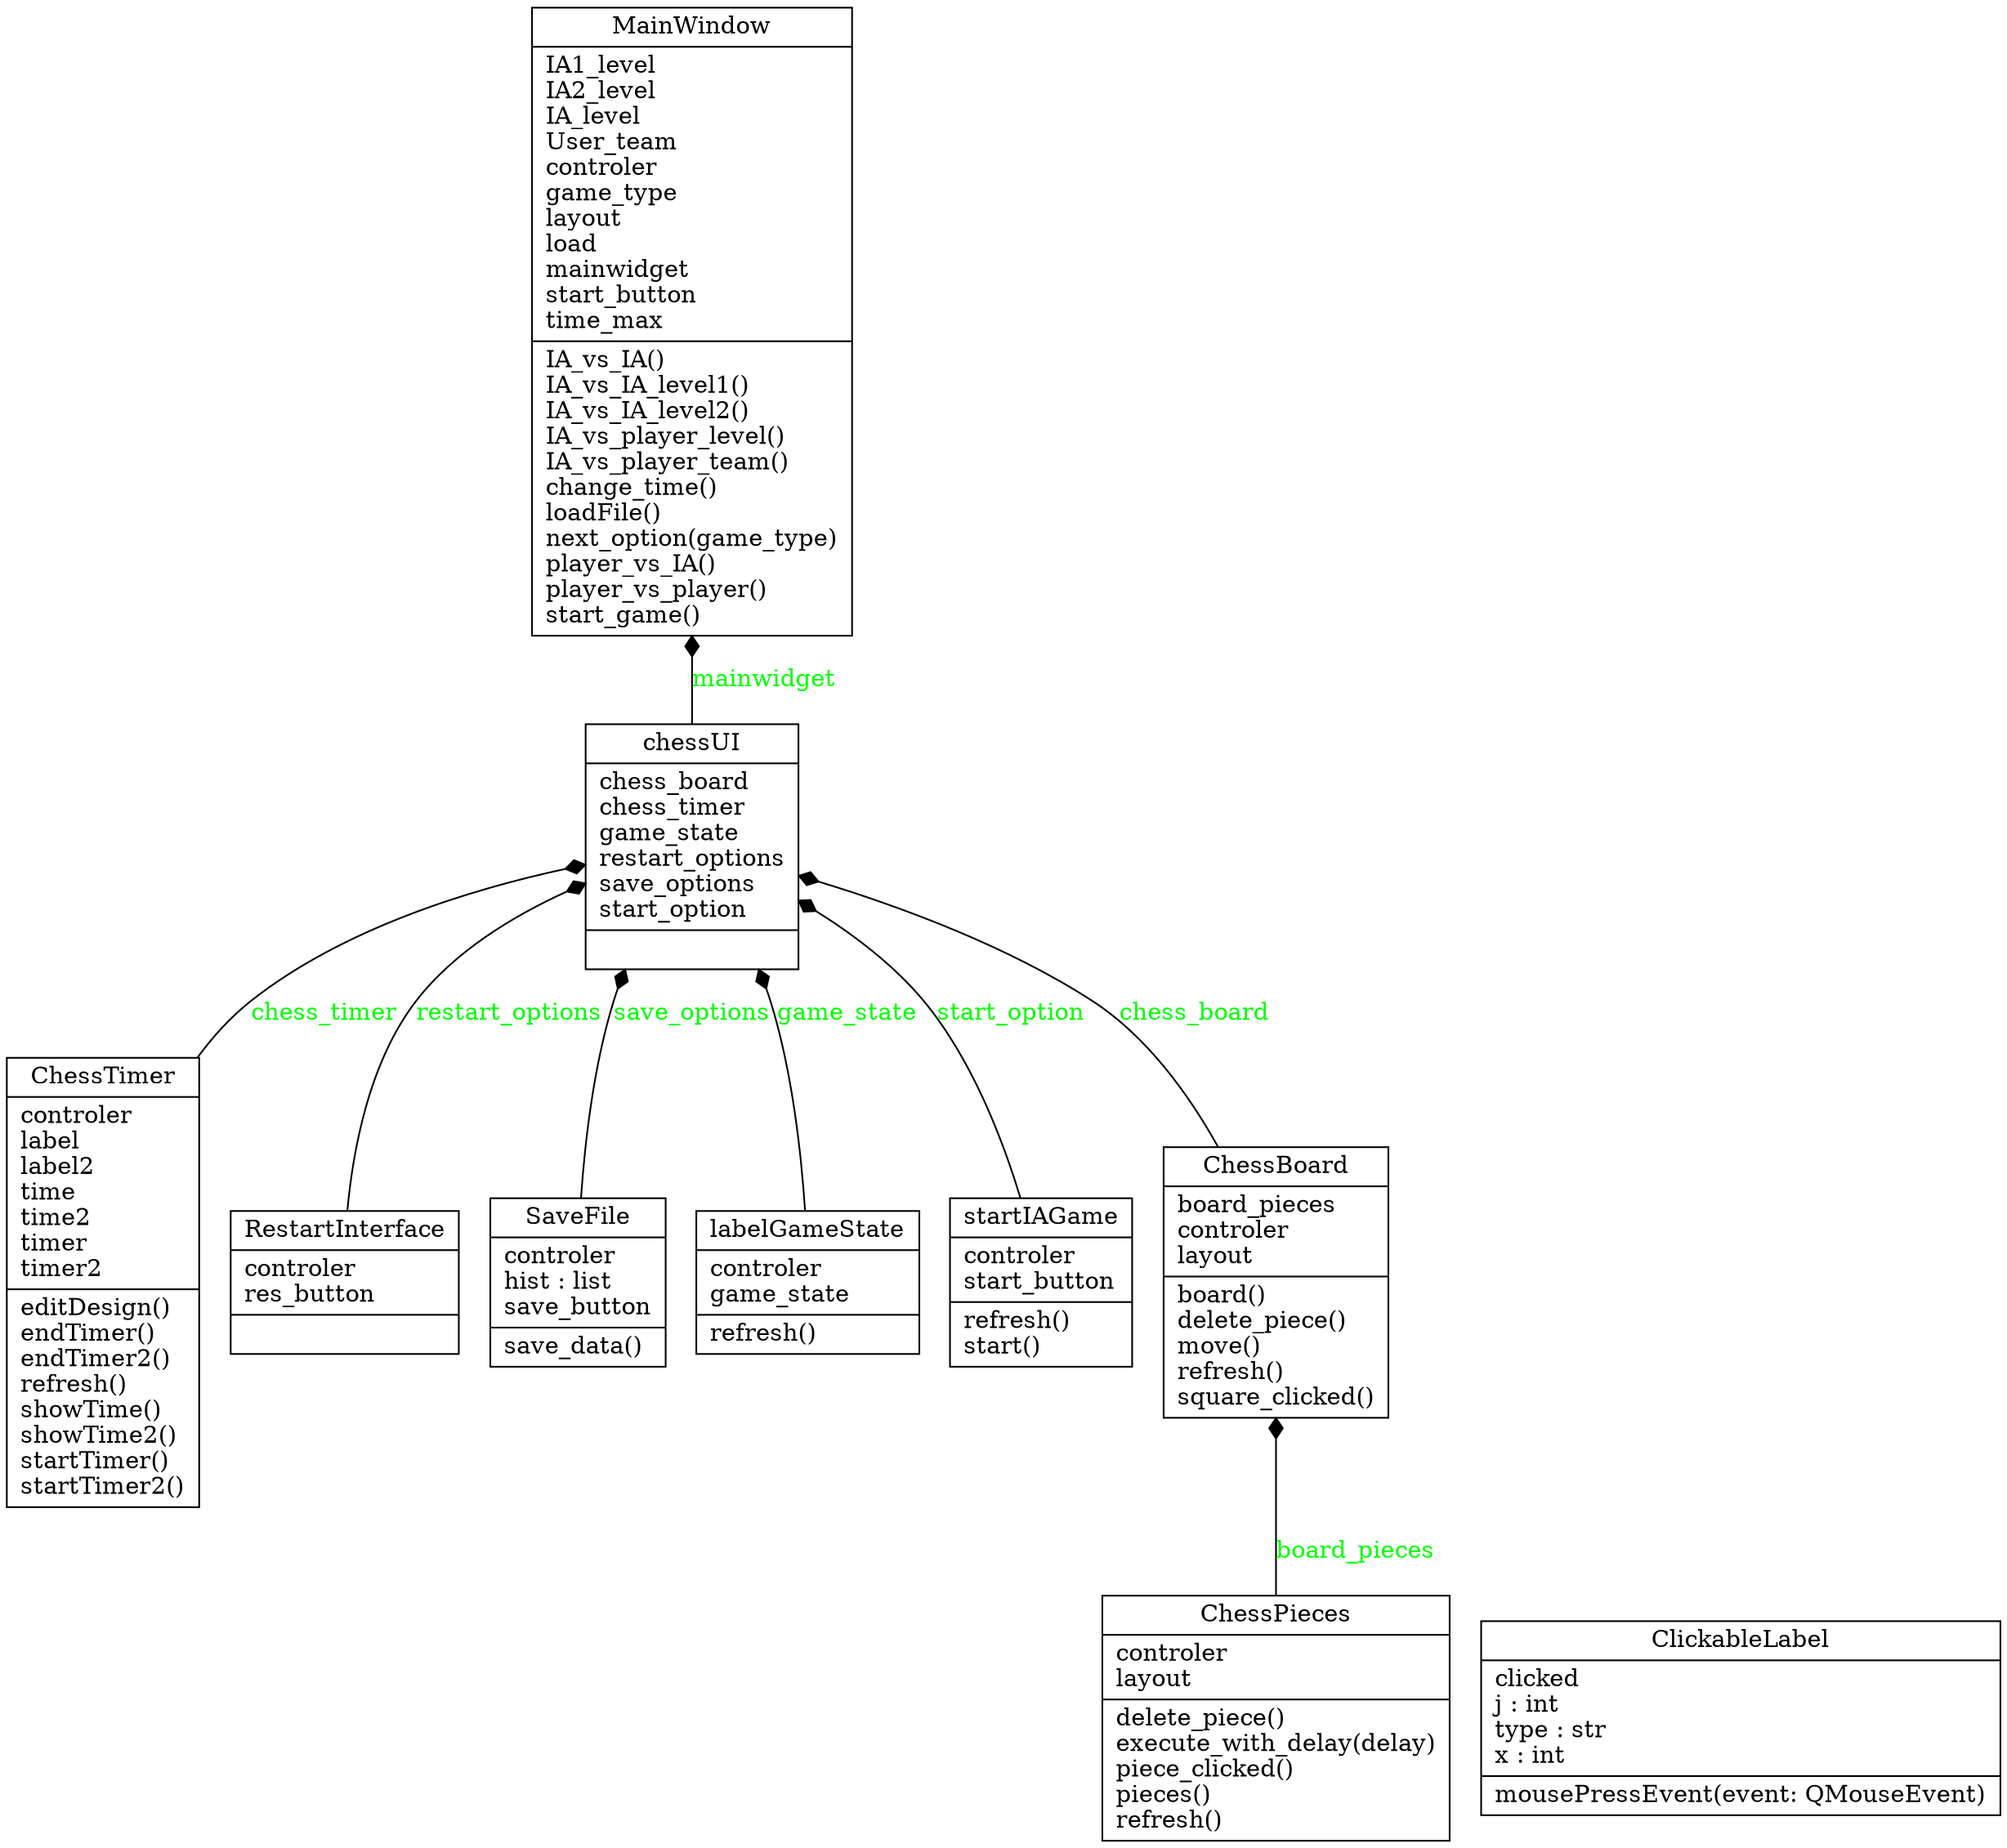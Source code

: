 digraph "classes_view" {
charset="utf-8"
rankdir=BT
"0" [label="{ChessBoard|board_pieces\lcontroler\llayout\l|board()\ldelete_piece()\lmove()\lrefresh()\lsquare_clicked()\l}", shape="record"];
"1" [label="{ChessPieces|controler\llayout\l|delete_piece()\lexecute_with_delay(delay)\lpiece_clicked()\lpieces()\lrefresh()\l}", shape="record"];
"2" [label="{ChessTimer|controler\llabel\llabel2\ltime\ltime2\ltimer\ltimer2\l|editDesign()\lendTimer()\lendTimer2()\lrefresh()\lshowTime()\lshowTime2()\lstartTimer()\lstartTimer2()\l}", shape="record"];
"3" [label="{ClickableLabel|clicked\lj : int\ltype : str\lx : int\l|mousePressEvent(event: QMouseEvent)\l}", shape="record"];
"4" [label="{MainWindow|IA1_level\lIA2_level\lIA_level\lUser_team\lcontroler\lgame_type\llayout\lload\lmainwidget\lstart_button\ltime_max\l|IA_vs_IA()\lIA_vs_IA_level1()\lIA_vs_IA_level2()\lIA_vs_player_level()\lIA_vs_player_team()\lchange_time()\lloadFile()\lnext_option(game_type)\lplayer_vs_IA()\lplayer_vs_player()\lstart_game()\l}", shape="record"];
"5" [label="{RestartInterface|controler\lres_button\l|}", shape="record"];
"6" [label="{SaveFile|controler\lhist : list\lsave_button\l|save_data()\l}", shape="record"];
"7" [label="{chessUI|chess_board\lchess_timer\lgame_state\lrestart_options\lsave_options\lstart_option\l|}", shape="record"];
"8" [label="{labelGameState|controler\lgame_state\l|refresh()\l}", shape="record"];
"9" [label="{startIAGame|controler\lstart_button\l|refresh()\lstart()\l}", shape="record"];
"0" -> "7" [arrowhead="diamond", arrowtail="none", fontcolor="green", label="chess_board", style="solid"];
"1" -> "0" [arrowhead="diamond", arrowtail="none", fontcolor="green", label="board_pieces", style="solid"];
"2" -> "7" [arrowhead="diamond", arrowtail="none", fontcolor="green", label="chess_timer", style="solid"];
"5" -> "7" [arrowhead="diamond", arrowtail="none", fontcolor="green", label="restart_options", style="solid"];
"6" -> "7" [arrowhead="diamond", arrowtail="none", fontcolor="green", label="save_options", style="solid"];
"7" -> "4" [arrowhead="diamond", arrowtail="none", fontcolor="green", label="mainwidget", style="solid"];
"8" -> "7" [arrowhead="diamond", arrowtail="none", fontcolor="green", label="game_state", style="solid"];
"9" -> "7" [arrowhead="diamond", arrowtail="none", fontcolor="green", label="start_option", style="solid"];
}
